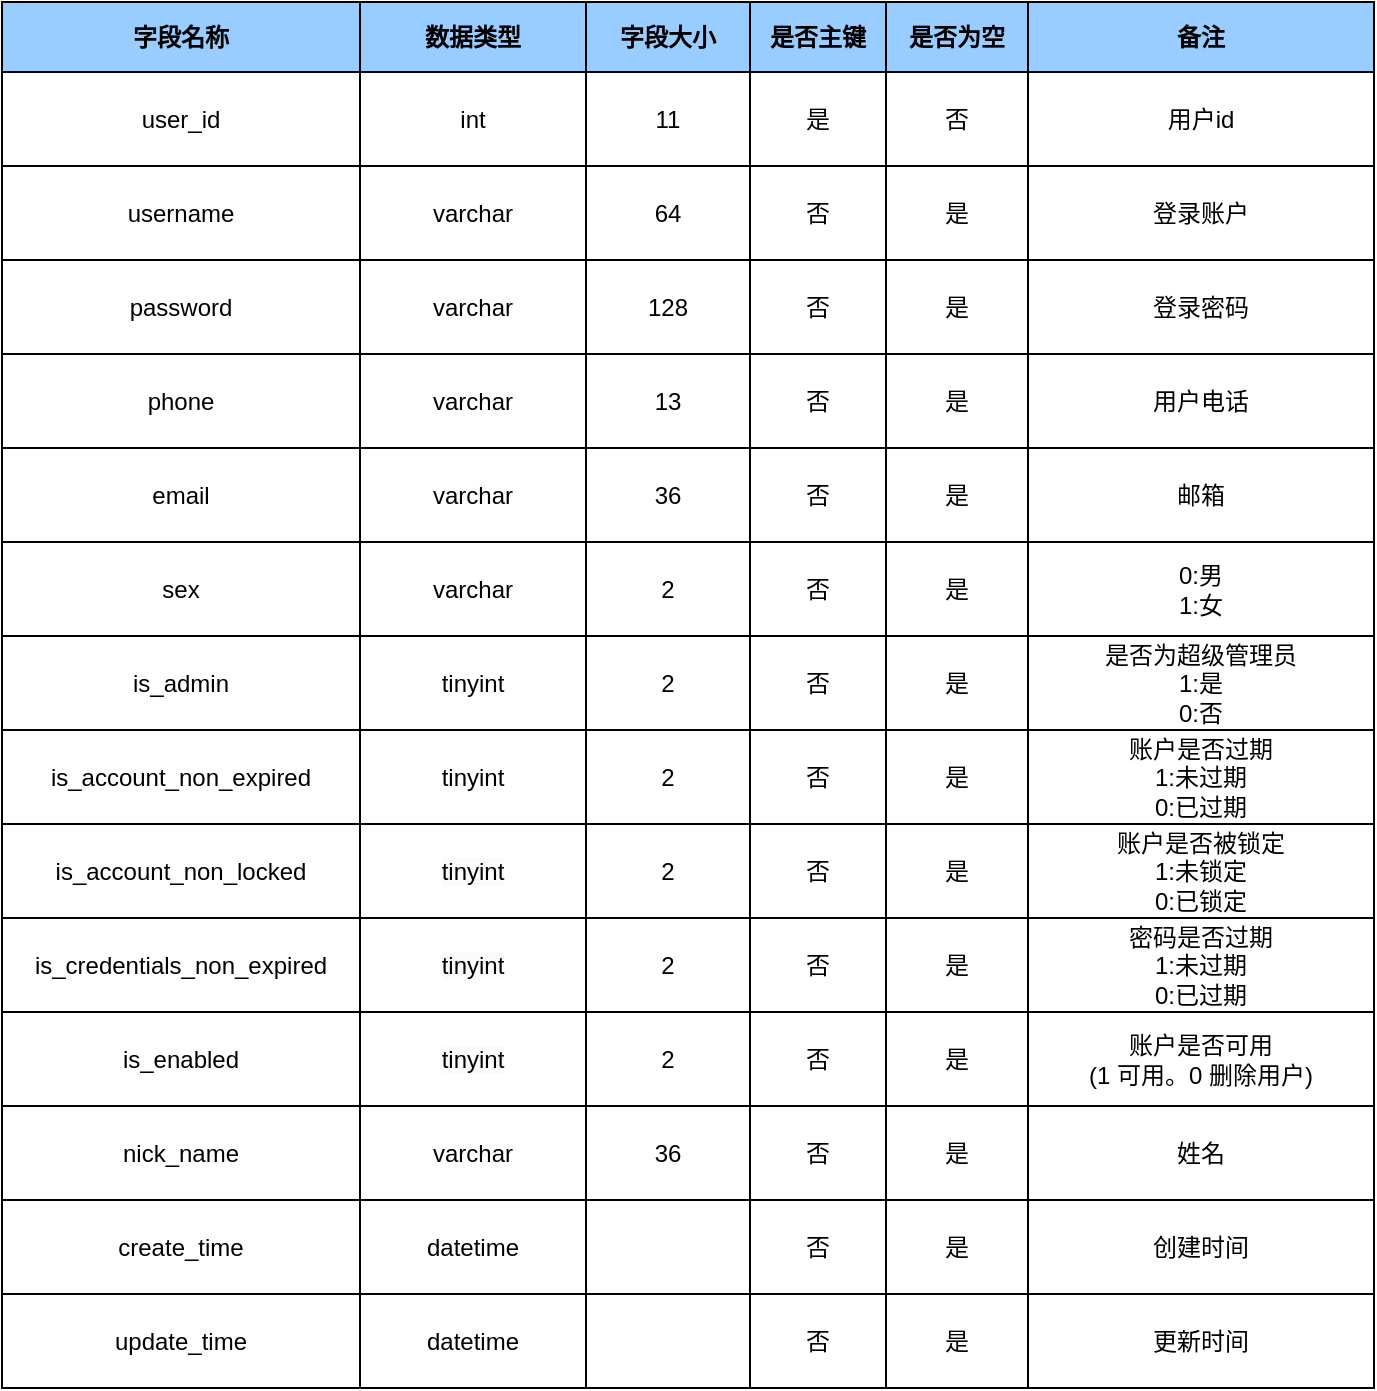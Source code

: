 <mxfile version="24.3.1" type="github">
  <diagram name="用户表" id="7E6zgtTRfORUsUNrf-AW">
    <mxGraphModel dx="1434" dy="786" grid="0" gridSize="10" guides="1" tooltips="1" connect="1" arrows="1" fold="1" page="1" pageScale="1" pageWidth="827" pageHeight="1169" math="0" shadow="0">
      <root>
        <mxCell id="0" />
        <mxCell id="1" parent="0" />
        <mxCell id="19U68WMxXNsYHoKFmmZ0-3" value="" style="childLayout=tableLayout;recursiveResize=0;shadow=0;fillColor=none;" vertex="1" parent="1">
          <mxGeometry x="79" y="226" width="686" height="693" as="geometry" />
        </mxCell>
        <mxCell id="19U68WMxXNsYHoKFmmZ0-4" value="" style="shape=tableRow;horizontal=0;startSize=0;swimlaneHead=0;swimlaneBody=0;top=0;left=0;bottom=0;right=0;dropTarget=0;collapsible=0;recursiveResize=0;expand=0;fontStyle=0;fillColor=none;strokeColor=inherit;" vertex="1" parent="19U68WMxXNsYHoKFmmZ0-3">
          <mxGeometry width="686" height="35" as="geometry" />
        </mxCell>
        <mxCell id="19U68WMxXNsYHoKFmmZ0-5" value="字段名称" style="connectable=0;recursiveResize=0;strokeColor=inherit;fillColor=#99CCFF;align=center;whiteSpace=wrap;html=1;fontStyle=1" vertex="1" parent="19U68WMxXNsYHoKFmmZ0-4">
          <mxGeometry width="179" height="35" as="geometry">
            <mxRectangle width="179" height="35" as="alternateBounds" />
          </mxGeometry>
        </mxCell>
        <mxCell id="19U68WMxXNsYHoKFmmZ0-6" value="数据类型" style="connectable=0;recursiveResize=0;strokeColor=inherit;fillColor=#99CCFF;align=center;whiteSpace=wrap;html=1;fontStyle=1" vertex="1" parent="19U68WMxXNsYHoKFmmZ0-4">
          <mxGeometry x="179" width="113" height="35" as="geometry">
            <mxRectangle width="113" height="35" as="alternateBounds" />
          </mxGeometry>
        </mxCell>
        <mxCell id="19U68WMxXNsYHoKFmmZ0-7" value="字段大小" style="connectable=0;recursiveResize=0;strokeColor=inherit;fillColor=#99CCFF;align=center;whiteSpace=wrap;html=1;fontStyle=1" vertex="1" parent="19U68WMxXNsYHoKFmmZ0-4">
          <mxGeometry x="292" width="82" height="35" as="geometry">
            <mxRectangle width="82" height="35" as="alternateBounds" />
          </mxGeometry>
        </mxCell>
        <mxCell id="19U68WMxXNsYHoKFmmZ0-38" value="是否主键" style="connectable=0;recursiveResize=0;strokeColor=inherit;fillColor=#99CCFF;align=center;whiteSpace=wrap;html=1;fontStyle=1" vertex="1" parent="19U68WMxXNsYHoKFmmZ0-4">
          <mxGeometry x="374" width="68" height="35" as="geometry">
            <mxRectangle width="68" height="35" as="alternateBounds" />
          </mxGeometry>
        </mxCell>
        <mxCell id="19U68WMxXNsYHoKFmmZ0-41" value="是否为空" style="connectable=0;recursiveResize=0;strokeColor=inherit;fillColor=#99CCFF;align=center;whiteSpace=wrap;html=1;fontStyle=1" vertex="1" parent="19U68WMxXNsYHoKFmmZ0-4">
          <mxGeometry x="442" width="71" height="35" as="geometry">
            <mxRectangle width="71" height="35" as="alternateBounds" />
          </mxGeometry>
        </mxCell>
        <mxCell id="19U68WMxXNsYHoKFmmZ0-44" value="备注" style="connectable=0;recursiveResize=0;strokeColor=inherit;fillColor=#99CCFF;align=center;whiteSpace=wrap;html=1;fontStyle=1" vertex="1" parent="19U68WMxXNsYHoKFmmZ0-4">
          <mxGeometry x="513" width="173" height="35" as="geometry">
            <mxRectangle width="173" height="35" as="alternateBounds" />
          </mxGeometry>
        </mxCell>
        <mxCell id="19U68WMxXNsYHoKFmmZ0-8" style="shape=tableRow;horizontal=0;startSize=0;swimlaneHead=0;swimlaneBody=0;top=0;left=0;bottom=0;right=0;dropTarget=0;collapsible=0;recursiveResize=0;expand=0;fontStyle=0;fillColor=none;strokeColor=inherit;" vertex="1" parent="19U68WMxXNsYHoKFmmZ0-3">
          <mxGeometry y="35" width="686" height="47" as="geometry" />
        </mxCell>
        <mxCell id="19U68WMxXNsYHoKFmmZ0-9" value="user_id" style="connectable=0;recursiveResize=0;strokeColor=inherit;fillColor=none;align=center;whiteSpace=wrap;html=1;" vertex="1" parent="19U68WMxXNsYHoKFmmZ0-8">
          <mxGeometry width="179" height="47" as="geometry">
            <mxRectangle width="179" height="47" as="alternateBounds" />
          </mxGeometry>
        </mxCell>
        <mxCell id="19U68WMxXNsYHoKFmmZ0-10" value="int" style="connectable=0;recursiveResize=0;strokeColor=inherit;fillColor=none;align=center;whiteSpace=wrap;html=1;" vertex="1" parent="19U68WMxXNsYHoKFmmZ0-8">
          <mxGeometry x="179" width="113" height="47" as="geometry">
            <mxRectangle width="113" height="47" as="alternateBounds" />
          </mxGeometry>
        </mxCell>
        <mxCell id="19U68WMxXNsYHoKFmmZ0-11" value="11" style="connectable=0;recursiveResize=0;strokeColor=inherit;fillColor=none;align=center;whiteSpace=wrap;html=1;" vertex="1" parent="19U68WMxXNsYHoKFmmZ0-8">
          <mxGeometry x="292" width="82" height="47" as="geometry">
            <mxRectangle width="82" height="47" as="alternateBounds" />
          </mxGeometry>
        </mxCell>
        <mxCell id="19U68WMxXNsYHoKFmmZ0-39" value="是" style="connectable=0;recursiveResize=0;strokeColor=inherit;fillColor=none;align=center;whiteSpace=wrap;html=1;" vertex="1" parent="19U68WMxXNsYHoKFmmZ0-8">
          <mxGeometry x="374" width="68" height="47" as="geometry">
            <mxRectangle width="68" height="47" as="alternateBounds" />
          </mxGeometry>
        </mxCell>
        <mxCell id="19U68WMxXNsYHoKFmmZ0-42" value="否" style="connectable=0;recursiveResize=0;strokeColor=inherit;fillColor=none;align=center;whiteSpace=wrap;html=1;" vertex="1" parent="19U68WMxXNsYHoKFmmZ0-8">
          <mxGeometry x="442" width="71" height="47" as="geometry">
            <mxRectangle width="71" height="47" as="alternateBounds" />
          </mxGeometry>
        </mxCell>
        <mxCell id="19U68WMxXNsYHoKFmmZ0-45" value="用户id" style="connectable=0;recursiveResize=0;strokeColor=inherit;fillColor=none;align=center;whiteSpace=wrap;html=1;" vertex="1" parent="19U68WMxXNsYHoKFmmZ0-8">
          <mxGeometry x="513" width="173" height="47" as="geometry">
            <mxRectangle width="173" height="47" as="alternateBounds" />
          </mxGeometry>
        </mxCell>
        <mxCell id="19U68WMxXNsYHoKFmmZ0-12" style="shape=tableRow;horizontal=0;startSize=0;swimlaneHead=0;swimlaneBody=0;top=0;left=0;bottom=0;right=0;dropTarget=0;collapsible=0;recursiveResize=0;expand=0;fontStyle=0;fillColor=none;strokeColor=inherit;" vertex="1" parent="19U68WMxXNsYHoKFmmZ0-3">
          <mxGeometry y="82" width="686" height="47" as="geometry" />
        </mxCell>
        <mxCell id="19U68WMxXNsYHoKFmmZ0-13" value="username" style="connectable=0;recursiveResize=0;strokeColor=inherit;fillColor=none;align=center;whiteSpace=wrap;html=1;" vertex="1" parent="19U68WMxXNsYHoKFmmZ0-12">
          <mxGeometry width="179" height="47" as="geometry">
            <mxRectangle width="179" height="47" as="alternateBounds" />
          </mxGeometry>
        </mxCell>
        <mxCell id="19U68WMxXNsYHoKFmmZ0-14" value="varchar" style="connectable=0;recursiveResize=0;strokeColor=inherit;fillColor=none;align=center;whiteSpace=wrap;html=1;" vertex="1" parent="19U68WMxXNsYHoKFmmZ0-12">
          <mxGeometry x="179" width="113" height="47" as="geometry">
            <mxRectangle width="113" height="47" as="alternateBounds" />
          </mxGeometry>
        </mxCell>
        <mxCell id="19U68WMxXNsYHoKFmmZ0-15" value="64" style="connectable=0;recursiveResize=0;strokeColor=inherit;fillColor=none;align=center;whiteSpace=wrap;html=1;" vertex="1" parent="19U68WMxXNsYHoKFmmZ0-12">
          <mxGeometry x="292" width="82" height="47" as="geometry">
            <mxRectangle width="82" height="47" as="alternateBounds" />
          </mxGeometry>
        </mxCell>
        <mxCell id="19U68WMxXNsYHoKFmmZ0-40" value="否" style="connectable=0;recursiveResize=0;strokeColor=inherit;fillColor=none;align=center;whiteSpace=wrap;html=1;" vertex="1" parent="19U68WMxXNsYHoKFmmZ0-12">
          <mxGeometry x="374" width="68" height="47" as="geometry">
            <mxRectangle width="68" height="47" as="alternateBounds" />
          </mxGeometry>
        </mxCell>
        <mxCell id="19U68WMxXNsYHoKFmmZ0-43" value="是" style="connectable=0;recursiveResize=0;strokeColor=inherit;fillColor=none;align=center;whiteSpace=wrap;html=1;" vertex="1" parent="19U68WMxXNsYHoKFmmZ0-12">
          <mxGeometry x="442" width="71" height="47" as="geometry">
            <mxRectangle width="71" height="47" as="alternateBounds" />
          </mxGeometry>
        </mxCell>
        <mxCell id="19U68WMxXNsYHoKFmmZ0-46" value="登录账户" style="connectable=0;recursiveResize=0;strokeColor=inherit;fillColor=none;align=center;whiteSpace=wrap;html=1;" vertex="1" parent="19U68WMxXNsYHoKFmmZ0-12">
          <mxGeometry x="513" width="173" height="47" as="geometry">
            <mxRectangle width="173" height="47" as="alternateBounds" />
          </mxGeometry>
        </mxCell>
        <mxCell id="19U68WMxXNsYHoKFmmZ0-47" style="shape=tableRow;horizontal=0;startSize=0;swimlaneHead=0;swimlaneBody=0;top=0;left=0;bottom=0;right=0;dropTarget=0;collapsible=0;recursiveResize=0;expand=0;fontStyle=0;fillColor=none;strokeColor=inherit;" vertex="1" parent="19U68WMxXNsYHoKFmmZ0-3">
          <mxGeometry y="129" width="686" height="47" as="geometry" />
        </mxCell>
        <mxCell id="19U68WMxXNsYHoKFmmZ0-48" value="password" style="connectable=0;recursiveResize=0;strokeColor=inherit;fillColor=none;align=center;whiteSpace=wrap;html=1;" vertex="1" parent="19U68WMxXNsYHoKFmmZ0-47">
          <mxGeometry width="179" height="47" as="geometry">
            <mxRectangle width="179" height="47" as="alternateBounds" />
          </mxGeometry>
        </mxCell>
        <mxCell id="19U68WMxXNsYHoKFmmZ0-49" value="varchar" style="connectable=0;recursiveResize=0;strokeColor=inherit;fillColor=none;align=center;whiteSpace=wrap;html=1;" vertex="1" parent="19U68WMxXNsYHoKFmmZ0-47">
          <mxGeometry x="179" width="113" height="47" as="geometry">
            <mxRectangle width="113" height="47" as="alternateBounds" />
          </mxGeometry>
        </mxCell>
        <mxCell id="19U68WMxXNsYHoKFmmZ0-50" value="128" style="connectable=0;recursiveResize=0;strokeColor=inherit;fillColor=none;align=center;whiteSpace=wrap;html=1;" vertex="1" parent="19U68WMxXNsYHoKFmmZ0-47">
          <mxGeometry x="292" width="82" height="47" as="geometry">
            <mxRectangle width="82" height="47" as="alternateBounds" />
          </mxGeometry>
        </mxCell>
        <mxCell id="19U68WMxXNsYHoKFmmZ0-51" value="否" style="connectable=0;recursiveResize=0;strokeColor=inherit;fillColor=none;align=center;whiteSpace=wrap;html=1;" vertex="1" parent="19U68WMxXNsYHoKFmmZ0-47">
          <mxGeometry x="374" width="68" height="47" as="geometry">
            <mxRectangle width="68" height="47" as="alternateBounds" />
          </mxGeometry>
        </mxCell>
        <mxCell id="19U68WMxXNsYHoKFmmZ0-52" value="是" style="connectable=0;recursiveResize=0;strokeColor=inherit;fillColor=none;align=center;whiteSpace=wrap;html=1;" vertex="1" parent="19U68WMxXNsYHoKFmmZ0-47">
          <mxGeometry x="442" width="71" height="47" as="geometry">
            <mxRectangle width="71" height="47" as="alternateBounds" />
          </mxGeometry>
        </mxCell>
        <mxCell id="19U68WMxXNsYHoKFmmZ0-53" value="登录密码" style="connectable=0;recursiveResize=0;strokeColor=inherit;fillColor=none;align=center;whiteSpace=wrap;html=1;" vertex="1" parent="19U68WMxXNsYHoKFmmZ0-47">
          <mxGeometry x="513" width="173" height="47" as="geometry">
            <mxRectangle width="173" height="47" as="alternateBounds" />
          </mxGeometry>
        </mxCell>
        <mxCell id="19U68WMxXNsYHoKFmmZ0-54" style="shape=tableRow;horizontal=0;startSize=0;swimlaneHead=0;swimlaneBody=0;top=0;left=0;bottom=0;right=0;dropTarget=0;collapsible=0;recursiveResize=0;expand=0;fontStyle=0;fillColor=none;strokeColor=inherit;" vertex="1" parent="19U68WMxXNsYHoKFmmZ0-3">
          <mxGeometry y="176" width="686" height="47" as="geometry" />
        </mxCell>
        <mxCell id="19U68WMxXNsYHoKFmmZ0-55" value="phone" style="connectable=0;recursiveResize=0;strokeColor=inherit;fillColor=none;align=center;whiteSpace=wrap;html=1;" vertex="1" parent="19U68WMxXNsYHoKFmmZ0-54">
          <mxGeometry width="179" height="47" as="geometry">
            <mxRectangle width="179" height="47" as="alternateBounds" />
          </mxGeometry>
        </mxCell>
        <mxCell id="19U68WMxXNsYHoKFmmZ0-56" value="varchar" style="connectable=0;recursiveResize=0;strokeColor=inherit;fillColor=none;align=center;whiteSpace=wrap;html=1;" vertex="1" parent="19U68WMxXNsYHoKFmmZ0-54">
          <mxGeometry x="179" width="113" height="47" as="geometry">
            <mxRectangle width="113" height="47" as="alternateBounds" />
          </mxGeometry>
        </mxCell>
        <mxCell id="19U68WMxXNsYHoKFmmZ0-57" value="13" style="connectable=0;recursiveResize=0;strokeColor=inherit;fillColor=none;align=center;whiteSpace=wrap;html=1;" vertex="1" parent="19U68WMxXNsYHoKFmmZ0-54">
          <mxGeometry x="292" width="82" height="47" as="geometry">
            <mxRectangle width="82" height="47" as="alternateBounds" />
          </mxGeometry>
        </mxCell>
        <mxCell id="19U68WMxXNsYHoKFmmZ0-58" value="否" style="connectable=0;recursiveResize=0;strokeColor=inherit;fillColor=none;align=center;whiteSpace=wrap;html=1;" vertex="1" parent="19U68WMxXNsYHoKFmmZ0-54">
          <mxGeometry x="374" width="68" height="47" as="geometry">
            <mxRectangle width="68" height="47" as="alternateBounds" />
          </mxGeometry>
        </mxCell>
        <mxCell id="19U68WMxXNsYHoKFmmZ0-59" value="是" style="connectable=0;recursiveResize=0;strokeColor=inherit;fillColor=none;align=center;whiteSpace=wrap;html=1;" vertex="1" parent="19U68WMxXNsYHoKFmmZ0-54">
          <mxGeometry x="442" width="71" height="47" as="geometry">
            <mxRectangle width="71" height="47" as="alternateBounds" />
          </mxGeometry>
        </mxCell>
        <mxCell id="19U68WMxXNsYHoKFmmZ0-60" value="用户电话" style="connectable=0;recursiveResize=0;strokeColor=inherit;fillColor=none;align=center;whiteSpace=wrap;html=1;" vertex="1" parent="19U68WMxXNsYHoKFmmZ0-54">
          <mxGeometry x="513" width="173" height="47" as="geometry">
            <mxRectangle width="173" height="47" as="alternateBounds" />
          </mxGeometry>
        </mxCell>
        <mxCell id="19U68WMxXNsYHoKFmmZ0-61" style="shape=tableRow;horizontal=0;startSize=0;swimlaneHead=0;swimlaneBody=0;top=0;left=0;bottom=0;right=0;dropTarget=0;collapsible=0;recursiveResize=0;expand=0;fontStyle=0;fillColor=none;strokeColor=inherit;" vertex="1" parent="19U68WMxXNsYHoKFmmZ0-3">
          <mxGeometry y="223" width="686" height="47" as="geometry" />
        </mxCell>
        <mxCell id="19U68WMxXNsYHoKFmmZ0-62" value="email" style="connectable=0;recursiveResize=0;strokeColor=inherit;fillColor=none;align=center;whiteSpace=wrap;html=1;" vertex="1" parent="19U68WMxXNsYHoKFmmZ0-61">
          <mxGeometry width="179" height="47" as="geometry">
            <mxRectangle width="179" height="47" as="alternateBounds" />
          </mxGeometry>
        </mxCell>
        <mxCell id="19U68WMxXNsYHoKFmmZ0-63" value="varchar" style="connectable=0;recursiveResize=0;strokeColor=inherit;fillColor=none;align=center;whiteSpace=wrap;html=1;" vertex="1" parent="19U68WMxXNsYHoKFmmZ0-61">
          <mxGeometry x="179" width="113" height="47" as="geometry">
            <mxRectangle width="113" height="47" as="alternateBounds" />
          </mxGeometry>
        </mxCell>
        <mxCell id="19U68WMxXNsYHoKFmmZ0-64" value="36" style="connectable=0;recursiveResize=0;strokeColor=inherit;fillColor=none;align=center;whiteSpace=wrap;html=1;" vertex="1" parent="19U68WMxXNsYHoKFmmZ0-61">
          <mxGeometry x="292" width="82" height="47" as="geometry">
            <mxRectangle width="82" height="47" as="alternateBounds" />
          </mxGeometry>
        </mxCell>
        <mxCell id="19U68WMxXNsYHoKFmmZ0-65" value="否" style="connectable=0;recursiveResize=0;strokeColor=inherit;fillColor=none;align=center;whiteSpace=wrap;html=1;" vertex="1" parent="19U68WMxXNsYHoKFmmZ0-61">
          <mxGeometry x="374" width="68" height="47" as="geometry">
            <mxRectangle width="68" height="47" as="alternateBounds" />
          </mxGeometry>
        </mxCell>
        <mxCell id="19U68WMxXNsYHoKFmmZ0-66" value="是" style="connectable=0;recursiveResize=0;strokeColor=inherit;fillColor=none;align=center;whiteSpace=wrap;html=1;" vertex="1" parent="19U68WMxXNsYHoKFmmZ0-61">
          <mxGeometry x="442" width="71" height="47" as="geometry">
            <mxRectangle width="71" height="47" as="alternateBounds" />
          </mxGeometry>
        </mxCell>
        <mxCell id="19U68WMxXNsYHoKFmmZ0-67" value="邮箱" style="connectable=0;recursiveResize=0;strokeColor=inherit;fillColor=none;align=center;whiteSpace=wrap;html=1;" vertex="1" parent="19U68WMxXNsYHoKFmmZ0-61">
          <mxGeometry x="513" width="173" height="47" as="geometry">
            <mxRectangle width="173" height="47" as="alternateBounds" />
          </mxGeometry>
        </mxCell>
        <mxCell id="19U68WMxXNsYHoKFmmZ0-68" style="shape=tableRow;horizontal=0;startSize=0;swimlaneHead=0;swimlaneBody=0;top=0;left=0;bottom=0;right=0;dropTarget=0;collapsible=0;recursiveResize=0;expand=0;fontStyle=0;fillColor=none;strokeColor=inherit;" vertex="1" parent="19U68WMxXNsYHoKFmmZ0-3">
          <mxGeometry y="270" width="686" height="47" as="geometry" />
        </mxCell>
        <mxCell id="19U68WMxXNsYHoKFmmZ0-69" value="sex" style="connectable=0;recursiveResize=0;strokeColor=inherit;fillColor=none;align=center;whiteSpace=wrap;html=1;" vertex="1" parent="19U68WMxXNsYHoKFmmZ0-68">
          <mxGeometry width="179" height="47" as="geometry">
            <mxRectangle width="179" height="47" as="alternateBounds" />
          </mxGeometry>
        </mxCell>
        <mxCell id="19U68WMxXNsYHoKFmmZ0-70" value="varchar" style="connectable=0;recursiveResize=0;strokeColor=inherit;fillColor=none;align=center;whiteSpace=wrap;html=1;" vertex="1" parent="19U68WMxXNsYHoKFmmZ0-68">
          <mxGeometry x="179" width="113" height="47" as="geometry">
            <mxRectangle width="113" height="47" as="alternateBounds" />
          </mxGeometry>
        </mxCell>
        <mxCell id="19U68WMxXNsYHoKFmmZ0-71" value="2" style="connectable=0;recursiveResize=0;strokeColor=inherit;fillColor=none;align=center;whiteSpace=wrap;html=1;" vertex="1" parent="19U68WMxXNsYHoKFmmZ0-68">
          <mxGeometry x="292" width="82" height="47" as="geometry">
            <mxRectangle width="82" height="47" as="alternateBounds" />
          </mxGeometry>
        </mxCell>
        <mxCell id="19U68WMxXNsYHoKFmmZ0-72" value="否" style="connectable=0;recursiveResize=0;strokeColor=inherit;fillColor=none;align=center;whiteSpace=wrap;html=1;" vertex="1" parent="19U68WMxXNsYHoKFmmZ0-68">
          <mxGeometry x="374" width="68" height="47" as="geometry">
            <mxRectangle width="68" height="47" as="alternateBounds" />
          </mxGeometry>
        </mxCell>
        <mxCell id="19U68WMxXNsYHoKFmmZ0-73" value="是" style="connectable=0;recursiveResize=0;strokeColor=inherit;fillColor=none;align=center;whiteSpace=wrap;html=1;" vertex="1" parent="19U68WMxXNsYHoKFmmZ0-68">
          <mxGeometry x="442" width="71" height="47" as="geometry">
            <mxRectangle width="71" height="47" as="alternateBounds" />
          </mxGeometry>
        </mxCell>
        <mxCell id="19U68WMxXNsYHoKFmmZ0-74" value="0:男&lt;br&gt;1:女" style="connectable=0;recursiveResize=0;strokeColor=inherit;fillColor=none;align=center;whiteSpace=wrap;html=1;" vertex="1" parent="19U68WMxXNsYHoKFmmZ0-68">
          <mxGeometry x="513" width="173" height="47" as="geometry">
            <mxRectangle width="173" height="47" as="alternateBounds" />
          </mxGeometry>
        </mxCell>
        <mxCell id="19U68WMxXNsYHoKFmmZ0-75" style="shape=tableRow;horizontal=0;startSize=0;swimlaneHead=0;swimlaneBody=0;top=0;left=0;bottom=0;right=0;dropTarget=0;collapsible=0;recursiveResize=0;expand=0;fontStyle=0;fillColor=none;strokeColor=inherit;" vertex="1" parent="19U68WMxXNsYHoKFmmZ0-3">
          <mxGeometry y="317" width="686" height="47" as="geometry" />
        </mxCell>
        <mxCell id="19U68WMxXNsYHoKFmmZ0-76" value="is_admin" style="connectable=0;recursiveResize=0;strokeColor=inherit;fillColor=none;align=center;whiteSpace=wrap;html=1;" vertex="1" parent="19U68WMxXNsYHoKFmmZ0-75">
          <mxGeometry width="179" height="47" as="geometry">
            <mxRectangle width="179" height="47" as="alternateBounds" />
          </mxGeometry>
        </mxCell>
        <mxCell id="19U68WMxXNsYHoKFmmZ0-77" value="tinyint" style="connectable=0;recursiveResize=0;strokeColor=inherit;fillColor=none;align=center;whiteSpace=wrap;html=1;" vertex="1" parent="19U68WMxXNsYHoKFmmZ0-75">
          <mxGeometry x="179" width="113" height="47" as="geometry">
            <mxRectangle width="113" height="47" as="alternateBounds" />
          </mxGeometry>
        </mxCell>
        <mxCell id="19U68WMxXNsYHoKFmmZ0-78" value="2" style="connectable=0;recursiveResize=0;strokeColor=inherit;fillColor=none;align=center;whiteSpace=wrap;html=1;" vertex="1" parent="19U68WMxXNsYHoKFmmZ0-75">
          <mxGeometry x="292" width="82" height="47" as="geometry">
            <mxRectangle width="82" height="47" as="alternateBounds" />
          </mxGeometry>
        </mxCell>
        <mxCell id="19U68WMxXNsYHoKFmmZ0-79" value="否" style="connectable=0;recursiveResize=0;strokeColor=inherit;fillColor=none;align=center;whiteSpace=wrap;html=1;" vertex="1" parent="19U68WMxXNsYHoKFmmZ0-75">
          <mxGeometry x="374" width="68" height="47" as="geometry">
            <mxRectangle width="68" height="47" as="alternateBounds" />
          </mxGeometry>
        </mxCell>
        <mxCell id="19U68WMxXNsYHoKFmmZ0-80" value="是" style="connectable=0;recursiveResize=0;strokeColor=inherit;fillColor=none;align=center;whiteSpace=wrap;html=1;" vertex="1" parent="19U68WMxXNsYHoKFmmZ0-75">
          <mxGeometry x="442" width="71" height="47" as="geometry">
            <mxRectangle width="71" height="47" as="alternateBounds" />
          </mxGeometry>
        </mxCell>
        <mxCell id="19U68WMxXNsYHoKFmmZ0-81" value="是否为超级管理员&lt;br&gt;1:是&lt;br&gt;0:否" style="connectable=0;recursiveResize=0;strokeColor=inherit;fillColor=none;align=center;whiteSpace=wrap;html=1;" vertex="1" parent="19U68WMxXNsYHoKFmmZ0-75">
          <mxGeometry x="513" width="173" height="47" as="geometry">
            <mxRectangle width="173" height="47" as="alternateBounds" />
          </mxGeometry>
        </mxCell>
        <mxCell id="19U68WMxXNsYHoKFmmZ0-82" style="shape=tableRow;horizontal=0;startSize=0;swimlaneHead=0;swimlaneBody=0;top=0;left=0;bottom=0;right=0;dropTarget=0;collapsible=0;recursiveResize=0;expand=0;fontStyle=0;fillColor=none;strokeColor=inherit;" vertex="1" parent="19U68WMxXNsYHoKFmmZ0-3">
          <mxGeometry y="364" width="686" height="47" as="geometry" />
        </mxCell>
        <mxCell id="19U68WMxXNsYHoKFmmZ0-83" value="is_account_non_expired" style="connectable=0;recursiveResize=0;strokeColor=inherit;fillColor=none;align=center;whiteSpace=wrap;html=1;" vertex="1" parent="19U68WMxXNsYHoKFmmZ0-82">
          <mxGeometry width="179" height="47" as="geometry">
            <mxRectangle width="179" height="47" as="alternateBounds" />
          </mxGeometry>
        </mxCell>
        <mxCell id="19U68WMxXNsYHoKFmmZ0-84" value="tinyint" style="connectable=0;recursiveResize=0;strokeColor=inherit;fillColor=none;align=center;whiteSpace=wrap;html=1;" vertex="1" parent="19U68WMxXNsYHoKFmmZ0-82">
          <mxGeometry x="179" width="113" height="47" as="geometry">
            <mxRectangle width="113" height="47" as="alternateBounds" />
          </mxGeometry>
        </mxCell>
        <mxCell id="19U68WMxXNsYHoKFmmZ0-85" value="2" style="connectable=0;recursiveResize=0;strokeColor=inherit;fillColor=none;align=center;whiteSpace=wrap;html=1;" vertex="1" parent="19U68WMxXNsYHoKFmmZ0-82">
          <mxGeometry x="292" width="82" height="47" as="geometry">
            <mxRectangle width="82" height="47" as="alternateBounds" />
          </mxGeometry>
        </mxCell>
        <mxCell id="19U68WMxXNsYHoKFmmZ0-86" value="否" style="connectable=0;recursiveResize=0;strokeColor=inherit;fillColor=none;align=center;whiteSpace=wrap;html=1;" vertex="1" parent="19U68WMxXNsYHoKFmmZ0-82">
          <mxGeometry x="374" width="68" height="47" as="geometry">
            <mxRectangle width="68" height="47" as="alternateBounds" />
          </mxGeometry>
        </mxCell>
        <mxCell id="19U68WMxXNsYHoKFmmZ0-87" value="是" style="connectable=0;recursiveResize=0;strokeColor=inherit;fillColor=none;align=center;whiteSpace=wrap;html=1;" vertex="1" parent="19U68WMxXNsYHoKFmmZ0-82">
          <mxGeometry x="442" width="71" height="47" as="geometry">
            <mxRectangle width="71" height="47" as="alternateBounds" />
          </mxGeometry>
        </mxCell>
        <mxCell id="19U68WMxXNsYHoKFmmZ0-88" value="账户是否过期&lt;br&gt;1:未过期&lt;br&gt;0:已过期" style="connectable=0;recursiveResize=0;strokeColor=inherit;fillColor=none;align=center;whiteSpace=wrap;html=1;" vertex="1" parent="19U68WMxXNsYHoKFmmZ0-82">
          <mxGeometry x="513" width="173" height="47" as="geometry">
            <mxRectangle width="173" height="47" as="alternateBounds" />
          </mxGeometry>
        </mxCell>
        <mxCell id="19U68WMxXNsYHoKFmmZ0-89" style="shape=tableRow;horizontal=0;startSize=0;swimlaneHead=0;swimlaneBody=0;top=0;left=0;bottom=0;right=0;dropTarget=0;collapsible=0;recursiveResize=0;expand=0;fontStyle=0;fillColor=none;strokeColor=inherit;" vertex="1" parent="19U68WMxXNsYHoKFmmZ0-3">
          <mxGeometry y="411" width="686" height="47" as="geometry" />
        </mxCell>
        <mxCell id="19U68WMxXNsYHoKFmmZ0-90" value="is_account_non_locked" style="connectable=0;recursiveResize=0;strokeColor=inherit;fillColor=none;align=center;whiteSpace=wrap;html=1;" vertex="1" parent="19U68WMxXNsYHoKFmmZ0-89">
          <mxGeometry width="179" height="47" as="geometry">
            <mxRectangle width="179" height="47" as="alternateBounds" />
          </mxGeometry>
        </mxCell>
        <mxCell id="19U68WMxXNsYHoKFmmZ0-91" value="&lt;meta charset=&quot;utf-8&quot;&gt;&lt;span style=&quot;color: rgb(0, 0, 0); font-family: Helvetica; font-size: 12px; font-style: normal; font-variant-ligatures: normal; font-variant-caps: normal; font-weight: 400; letter-spacing: normal; orphans: 2; text-align: center; text-indent: 0px; text-transform: none; widows: 2; word-spacing: 0px; -webkit-text-stroke-width: 0px; white-space: normal; background-color: rgb(251, 251, 251); text-decoration-thickness: initial; text-decoration-style: initial; text-decoration-color: initial; display: inline !important; float: none;&quot;&gt;tinyint&lt;/span&gt;" style="connectable=0;recursiveResize=0;strokeColor=inherit;fillColor=none;align=center;whiteSpace=wrap;html=1;" vertex="1" parent="19U68WMxXNsYHoKFmmZ0-89">
          <mxGeometry x="179" width="113" height="47" as="geometry">
            <mxRectangle width="113" height="47" as="alternateBounds" />
          </mxGeometry>
        </mxCell>
        <mxCell id="19U68WMxXNsYHoKFmmZ0-92" value="2" style="connectable=0;recursiveResize=0;strokeColor=inherit;fillColor=none;align=center;whiteSpace=wrap;html=1;" vertex="1" parent="19U68WMxXNsYHoKFmmZ0-89">
          <mxGeometry x="292" width="82" height="47" as="geometry">
            <mxRectangle width="82" height="47" as="alternateBounds" />
          </mxGeometry>
        </mxCell>
        <mxCell id="19U68WMxXNsYHoKFmmZ0-93" value="否" style="connectable=0;recursiveResize=0;strokeColor=inherit;fillColor=none;align=center;whiteSpace=wrap;html=1;" vertex="1" parent="19U68WMxXNsYHoKFmmZ0-89">
          <mxGeometry x="374" width="68" height="47" as="geometry">
            <mxRectangle width="68" height="47" as="alternateBounds" />
          </mxGeometry>
        </mxCell>
        <mxCell id="19U68WMxXNsYHoKFmmZ0-94" value="是" style="connectable=0;recursiveResize=0;strokeColor=inherit;fillColor=none;align=center;whiteSpace=wrap;html=1;" vertex="1" parent="19U68WMxXNsYHoKFmmZ0-89">
          <mxGeometry x="442" width="71" height="47" as="geometry">
            <mxRectangle width="71" height="47" as="alternateBounds" />
          </mxGeometry>
        </mxCell>
        <mxCell id="19U68WMxXNsYHoKFmmZ0-95" value="账户是否被锁定&lt;br&gt;1:未锁定&lt;br&gt;0:已锁定" style="connectable=0;recursiveResize=0;strokeColor=inherit;fillColor=none;align=center;whiteSpace=wrap;html=1;" vertex="1" parent="19U68WMxXNsYHoKFmmZ0-89">
          <mxGeometry x="513" width="173" height="47" as="geometry">
            <mxRectangle width="173" height="47" as="alternateBounds" />
          </mxGeometry>
        </mxCell>
        <mxCell id="19U68WMxXNsYHoKFmmZ0-96" style="shape=tableRow;horizontal=0;startSize=0;swimlaneHead=0;swimlaneBody=0;top=0;left=0;bottom=0;right=0;dropTarget=0;collapsible=0;recursiveResize=0;expand=0;fontStyle=0;fillColor=none;strokeColor=inherit;" vertex="1" parent="19U68WMxXNsYHoKFmmZ0-3">
          <mxGeometry y="458" width="686" height="47" as="geometry" />
        </mxCell>
        <mxCell id="19U68WMxXNsYHoKFmmZ0-97" value="is_credentials_non_expired" style="connectable=0;recursiveResize=0;strokeColor=inherit;fillColor=none;align=center;whiteSpace=wrap;html=1;" vertex="1" parent="19U68WMxXNsYHoKFmmZ0-96">
          <mxGeometry width="179" height="47" as="geometry">
            <mxRectangle width="179" height="47" as="alternateBounds" />
          </mxGeometry>
        </mxCell>
        <mxCell id="19U68WMxXNsYHoKFmmZ0-98" value="&lt;meta charset=&quot;utf-8&quot;&gt;&lt;span style=&quot;color: rgb(0, 0, 0); font-family: Helvetica; font-size: 12px; font-style: normal; font-variant-ligatures: normal; font-variant-caps: normal; font-weight: 400; letter-spacing: normal; orphans: 2; text-align: center; text-indent: 0px; text-transform: none; widows: 2; word-spacing: 0px; -webkit-text-stroke-width: 0px; white-space: normal; background-color: rgb(251, 251, 251); text-decoration-thickness: initial; text-decoration-style: initial; text-decoration-color: initial; display: inline !important; float: none;&quot;&gt;tinyint&lt;/span&gt;" style="connectable=0;recursiveResize=0;strokeColor=inherit;fillColor=none;align=center;whiteSpace=wrap;html=1;" vertex="1" parent="19U68WMxXNsYHoKFmmZ0-96">
          <mxGeometry x="179" width="113" height="47" as="geometry">
            <mxRectangle width="113" height="47" as="alternateBounds" />
          </mxGeometry>
        </mxCell>
        <mxCell id="19U68WMxXNsYHoKFmmZ0-99" value="2" style="connectable=0;recursiveResize=0;strokeColor=inherit;fillColor=none;align=center;whiteSpace=wrap;html=1;" vertex="1" parent="19U68WMxXNsYHoKFmmZ0-96">
          <mxGeometry x="292" width="82" height="47" as="geometry">
            <mxRectangle width="82" height="47" as="alternateBounds" />
          </mxGeometry>
        </mxCell>
        <mxCell id="19U68WMxXNsYHoKFmmZ0-100" value="否" style="connectable=0;recursiveResize=0;strokeColor=inherit;fillColor=none;align=center;whiteSpace=wrap;html=1;" vertex="1" parent="19U68WMxXNsYHoKFmmZ0-96">
          <mxGeometry x="374" width="68" height="47" as="geometry">
            <mxRectangle width="68" height="47" as="alternateBounds" />
          </mxGeometry>
        </mxCell>
        <mxCell id="19U68WMxXNsYHoKFmmZ0-101" value="是" style="connectable=0;recursiveResize=0;strokeColor=inherit;fillColor=none;align=center;whiteSpace=wrap;html=1;" vertex="1" parent="19U68WMxXNsYHoKFmmZ0-96">
          <mxGeometry x="442" width="71" height="47" as="geometry">
            <mxRectangle width="71" height="47" as="alternateBounds" />
          </mxGeometry>
        </mxCell>
        <mxCell id="19U68WMxXNsYHoKFmmZ0-102" value="密码是否过期 &lt;br&gt;1:未过期 &lt;br&gt;0:已过期" style="connectable=0;recursiveResize=0;strokeColor=inherit;fillColor=none;align=center;whiteSpace=wrap;html=1;" vertex="1" parent="19U68WMxXNsYHoKFmmZ0-96">
          <mxGeometry x="513" width="173" height="47" as="geometry">
            <mxRectangle width="173" height="47" as="alternateBounds" />
          </mxGeometry>
        </mxCell>
        <mxCell id="19U68WMxXNsYHoKFmmZ0-104" style="shape=tableRow;horizontal=0;startSize=0;swimlaneHead=0;swimlaneBody=0;top=0;left=0;bottom=0;right=0;dropTarget=0;collapsible=0;recursiveResize=0;expand=0;fontStyle=0;fillColor=none;strokeColor=inherit;" vertex="1" parent="19U68WMxXNsYHoKFmmZ0-3">
          <mxGeometry y="505" width="686" height="47" as="geometry" />
        </mxCell>
        <mxCell id="19U68WMxXNsYHoKFmmZ0-105" value="is_enabled" style="connectable=0;recursiveResize=0;strokeColor=inherit;fillColor=none;align=center;whiteSpace=wrap;html=1;" vertex="1" parent="19U68WMxXNsYHoKFmmZ0-104">
          <mxGeometry width="179" height="47" as="geometry">
            <mxRectangle width="179" height="47" as="alternateBounds" />
          </mxGeometry>
        </mxCell>
        <mxCell id="19U68WMxXNsYHoKFmmZ0-106" value="&lt;meta charset=&quot;utf-8&quot;&gt;&lt;span style=&quot;color: rgb(0, 0, 0); font-family: Helvetica; font-size: 12px; font-style: normal; font-variant-ligatures: normal; font-variant-caps: normal; font-weight: 400; letter-spacing: normal; orphans: 2; text-align: center; text-indent: 0px; text-transform: none; widows: 2; word-spacing: 0px; -webkit-text-stroke-width: 0px; white-space: normal; background-color: rgb(251, 251, 251); text-decoration-thickness: initial; text-decoration-style: initial; text-decoration-color: initial; display: inline !important; float: none;&quot;&gt;tinyint&lt;/span&gt;" style="connectable=0;recursiveResize=0;strokeColor=inherit;fillColor=none;align=center;whiteSpace=wrap;html=1;" vertex="1" parent="19U68WMxXNsYHoKFmmZ0-104">
          <mxGeometry x="179" width="113" height="47" as="geometry">
            <mxRectangle width="113" height="47" as="alternateBounds" />
          </mxGeometry>
        </mxCell>
        <mxCell id="19U68WMxXNsYHoKFmmZ0-107" value="2" style="connectable=0;recursiveResize=0;strokeColor=inherit;fillColor=none;align=center;whiteSpace=wrap;html=1;" vertex="1" parent="19U68WMxXNsYHoKFmmZ0-104">
          <mxGeometry x="292" width="82" height="47" as="geometry">
            <mxRectangle width="82" height="47" as="alternateBounds" />
          </mxGeometry>
        </mxCell>
        <mxCell id="19U68WMxXNsYHoKFmmZ0-108" value="否" style="connectable=0;recursiveResize=0;strokeColor=inherit;fillColor=none;align=center;whiteSpace=wrap;html=1;" vertex="1" parent="19U68WMxXNsYHoKFmmZ0-104">
          <mxGeometry x="374" width="68" height="47" as="geometry">
            <mxRectangle width="68" height="47" as="alternateBounds" />
          </mxGeometry>
        </mxCell>
        <mxCell id="19U68WMxXNsYHoKFmmZ0-109" value="是" style="connectable=0;recursiveResize=0;strokeColor=inherit;fillColor=none;align=center;whiteSpace=wrap;html=1;" vertex="1" parent="19U68WMxXNsYHoKFmmZ0-104">
          <mxGeometry x="442" width="71" height="47" as="geometry">
            <mxRectangle width="71" height="47" as="alternateBounds" />
          </mxGeometry>
        </mxCell>
        <mxCell id="19U68WMxXNsYHoKFmmZ0-110" value="账户是否可用&lt;br&gt;(1 可用。0 删除用户)" style="connectable=0;recursiveResize=0;strokeColor=inherit;fillColor=none;align=center;whiteSpace=wrap;html=1;" vertex="1" parent="19U68WMxXNsYHoKFmmZ0-104">
          <mxGeometry x="513" width="173" height="47" as="geometry">
            <mxRectangle width="173" height="47" as="alternateBounds" />
          </mxGeometry>
        </mxCell>
        <mxCell id="19U68WMxXNsYHoKFmmZ0-111" style="shape=tableRow;horizontal=0;startSize=0;swimlaneHead=0;swimlaneBody=0;top=0;left=0;bottom=0;right=0;dropTarget=0;collapsible=0;recursiveResize=0;expand=0;fontStyle=0;fillColor=none;strokeColor=inherit;" vertex="1" parent="19U68WMxXNsYHoKFmmZ0-3">
          <mxGeometry y="552" width="686" height="47" as="geometry" />
        </mxCell>
        <mxCell id="19U68WMxXNsYHoKFmmZ0-112" value="nick_name" style="connectable=0;recursiveResize=0;strokeColor=inherit;fillColor=none;align=center;whiteSpace=wrap;html=1;" vertex="1" parent="19U68WMxXNsYHoKFmmZ0-111">
          <mxGeometry width="179" height="47" as="geometry">
            <mxRectangle width="179" height="47" as="alternateBounds" />
          </mxGeometry>
        </mxCell>
        <mxCell id="19U68WMxXNsYHoKFmmZ0-113" value="varchar" style="connectable=0;recursiveResize=0;strokeColor=inherit;fillColor=none;align=center;whiteSpace=wrap;html=1;" vertex="1" parent="19U68WMxXNsYHoKFmmZ0-111">
          <mxGeometry x="179" width="113" height="47" as="geometry">
            <mxRectangle width="113" height="47" as="alternateBounds" />
          </mxGeometry>
        </mxCell>
        <mxCell id="19U68WMxXNsYHoKFmmZ0-114" value="36" style="connectable=0;recursiveResize=0;strokeColor=inherit;fillColor=none;align=center;whiteSpace=wrap;html=1;" vertex="1" parent="19U68WMxXNsYHoKFmmZ0-111">
          <mxGeometry x="292" width="82" height="47" as="geometry">
            <mxRectangle width="82" height="47" as="alternateBounds" />
          </mxGeometry>
        </mxCell>
        <mxCell id="19U68WMxXNsYHoKFmmZ0-115" value="否" style="connectable=0;recursiveResize=0;strokeColor=inherit;fillColor=none;align=center;whiteSpace=wrap;html=1;" vertex="1" parent="19U68WMxXNsYHoKFmmZ0-111">
          <mxGeometry x="374" width="68" height="47" as="geometry">
            <mxRectangle width="68" height="47" as="alternateBounds" />
          </mxGeometry>
        </mxCell>
        <mxCell id="19U68WMxXNsYHoKFmmZ0-116" value="是" style="connectable=0;recursiveResize=0;strokeColor=inherit;fillColor=none;align=center;whiteSpace=wrap;html=1;" vertex="1" parent="19U68WMxXNsYHoKFmmZ0-111">
          <mxGeometry x="442" width="71" height="47" as="geometry">
            <mxRectangle width="71" height="47" as="alternateBounds" />
          </mxGeometry>
        </mxCell>
        <mxCell id="19U68WMxXNsYHoKFmmZ0-117" value="姓名" style="connectable=0;recursiveResize=0;strokeColor=inherit;fillColor=none;align=center;whiteSpace=wrap;html=1;" vertex="1" parent="19U68WMxXNsYHoKFmmZ0-111">
          <mxGeometry x="513" width="173" height="47" as="geometry">
            <mxRectangle width="173" height="47" as="alternateBounds" />
          </mxGeometry>
        </mxCell>
        <mxCell id="19U68WMxXNsYHoKFmmZ0-118" style="shape=tableRow;horizontal=0;startSize=0;swimlaneHead=0;swimlaneBody=0;top=0;left=0;bottom=0;right=0;dropTarget=0;collapsible=0;recursiveResize=0;expand=0;fontStyle=0;fillColor=none;strokeColor=inherit;" vertex="1" parent="19U68WMxXNsYHoKFmmZ0-3">
          <mxGeometry y="599" width="686" height="47" as="geometry" />
        </mxCell>
        <mxCell id="19U68WMxXNsYHoKFmmZ0-119" value="create_time" style="connectable=0;recursiveResize=0;strokeColor=inherit;fillColor=none;align=center;whiteSpace=wrap;html=1;" vertex="1" parent="19U68WMxXNsYHoKFmmZ0-118">
          <mxGeometry width="179" height="47" as="geometry">
            <mxRectangle width="179" height="47" as="alternateBounds" />
          </mxGeometry>
        </mxCell>
        <mxCell id="19U68WMxXNsYHoKFmmZ0-120" value="datetime" style="connectable=0;recursiveResize=0;strokeColor=inherit;fillColor=none;align=center;whiteSpace=wrap;html=1;" vertex="1" parent="19U68WMxXNsYHoKFmmZ0-118">
          <mxGeometry x="179" width="113" height="47" as="geometry">
            <mxRectangle width="113" height="47" as="alternateBounds" />
          </mxGeometry>
        </mxCell>
        <mxCell id="19U68WMxXNsYHoKFmmZ0-121" value="" style="connectable=0;recursiveResize=0;strokeColor=inherit;fillColor=none;align=center;whiteSpace=wrap;html=1;" vertex="1" parent="19U68WMxXNsYHoKFmmZ0-118">
          <mxGeometry x="292" width="82" height="47" as="geometry">
            <mxRectangle width="82" height="47" as="alternateBounds" />
          </mxGeometry>
        </mxCell>
        <mxCell id="19U68WMxXNsYHoKFmmZ0-122" value="否" style="connectable=0;recursiveResize=0;strokeColor=inherit;fillColor=none;align=center;whiteSpace=wrap;html=1;" vertex="1" parent="19U68WMxXNsYHoKFmmZ0-118">
          <mxGeometry x="374" width="68" height="47" as="geometry">
            <mxRectangle width="68" height="47" as="alternateBounds" />
          </mxGeometry>
        </mxCell>
        <mxCell id="19U68WMxXNsYHoKFmmZ0-123" value="是" style="connectable=0;recursiveResize=0;strokeColor=inherit;fillColor=none;align=center;whiteSpace=wrap;html=1;" vertex="1" parent="19U68WMxXNsYHoKFmmZ0-118">
          <mxGeometry x="442" width="71" height="47" as="geometry">
            <mxRectangle width="71" height="47" as="alternateBounds" />
          </mxGeometry>
        </mxCell>
        <mxCell id="19U68WMxXNsYHoKFmmZ0-124" value="创建时间" style="connectable=0;recursiveResize=0;strokeColor=inherit;fillColor=none;align=center;whiteSpace=wrap;html=1;" vertex="1" parent="19U68WMxXNsYHoKFmmZ0-118">
          <mxGeometry x="513" width="173" height="47" as="geometry">
            <mxRectangle width="173" height="47" as="alternateBounds" />
          </mxGeometry>
        </mxCell>
        <mxCell id="19U68WMxXNsYHoKFmmZ0-125" style="shape=tableRow;horizontal=0;startSize=0;swimlaneHead=0;swimlaneBody=0;top=0;left=0;bottom=0;right=0;dropTarget=0;collapsible=0;recursiveResize=0;expand=0;fontStyle=0;fillColor=none;strokeColor=inherit;" vertex="1" parent="19U68WMxXNsYHoKFmmZ0-3">
          <mxGeometry y="646" width="686" height="47" as="geometry" />
        </mxCell>
        <mxCell id="19U68WMxXNsYHoKFmmZ0-126" value="update_time" style="connectable=0;recursiveResize=0;strokeColor=inherit;fillColor=none;align=center;whiteSpace=wrap;html=1;" vertex="1" parent="19U68WMxXNsYHoKFmmZ0-125">
          <mxGeometry width="179" height="47" as="geometry">
            <mxRectangle width="179" height="47" as="alternateBounds" />
          </mxGeometry>
        </mxCell>
        <mxCell id="19U68WMxXNsYHoKFmmZ0-127" value="datetime" style="connectable=0;recursiveResize=0;strokeColor=inherit;fillColor=none;align=center;whiteSpace=wrap;html=1;" vertex="1" parent="19U68WMxXNsYHoKFmmZ0-125">
          <mxGeometry x="179" width="113" height="47" as="geometry">
            <mxRectangle width="113" height="47" as="alternateBounds" />
          </mxGeometry>
        </mxCell>
        <mxCell id="19U68WMxXNsYHoKFmmZ0-128" value="" style="connectable=0;recursiveResize=0;strokeColor=inherit;fillColor=none;align=center;whiteSpace=wrap;html=1;" vertex="1" parent="19U68WMxXNsYHoKFmmZ0-125">
          <mxGeometry x="292" width="82" height="47" as="geometry">
            <mxRectangle width="82" height="47" as="alternateBounds" />
          </mxGeometry>
        </mxCell>
        <mxCell id="19U68WMxXNsYHoKFmmZ0-129" value="否" style="connectable=0;recursiveResize=0;strokeColor=inherit;fillColor=none;align=center;whiteSpace=wrap;html=1;" vertex="1" parent="19U68WMxXNsYHoKFmmZ0-125">
          <mxGeometry x="374" width="68" height="47" as="geometry">
            <mxRectangle width="68" height="47" as="alternateBounds" />
          </mxGeometry>
        </mxCell>
        <mxCell id="19U68WMxXNsYHoKFmmZ0-130" value="是" style="connectable=0;recursiveResize=0;strokeColor=inherit;fillColor=none;align=center;whiteSpace=wrap;html=1;" vertex="1" parent="19U68WMxXNsYHoKFmmZ0-125">
          <mxGeometry x="442" width="71" height="47" as="geometry">
            <mxRectangle width="71" height="47" as="alternateBounds" />
          </mxGeometry>
        </mxCell>
        <mxCell id="19U68WMxXNsYHoKFmmZ0-131" value="更新时间" style="connectable=0;recursiveResize=0;strokeColor=inherit;fillColor=none;align=center;whiteSpace=wrap;html=1;" vertex="1" parent="19U68WMxXNsYHoKFmmZ0-125">
          <mxGeometry x="513" width="173" height="47" as="geometry">
            <mxRectangle width="173" height="47" as="alternateBounds" />
          </mxGeometry>
        </mxCell>
      </root>
    </mxGraphModel>
  </diagram>
</mxfile>
